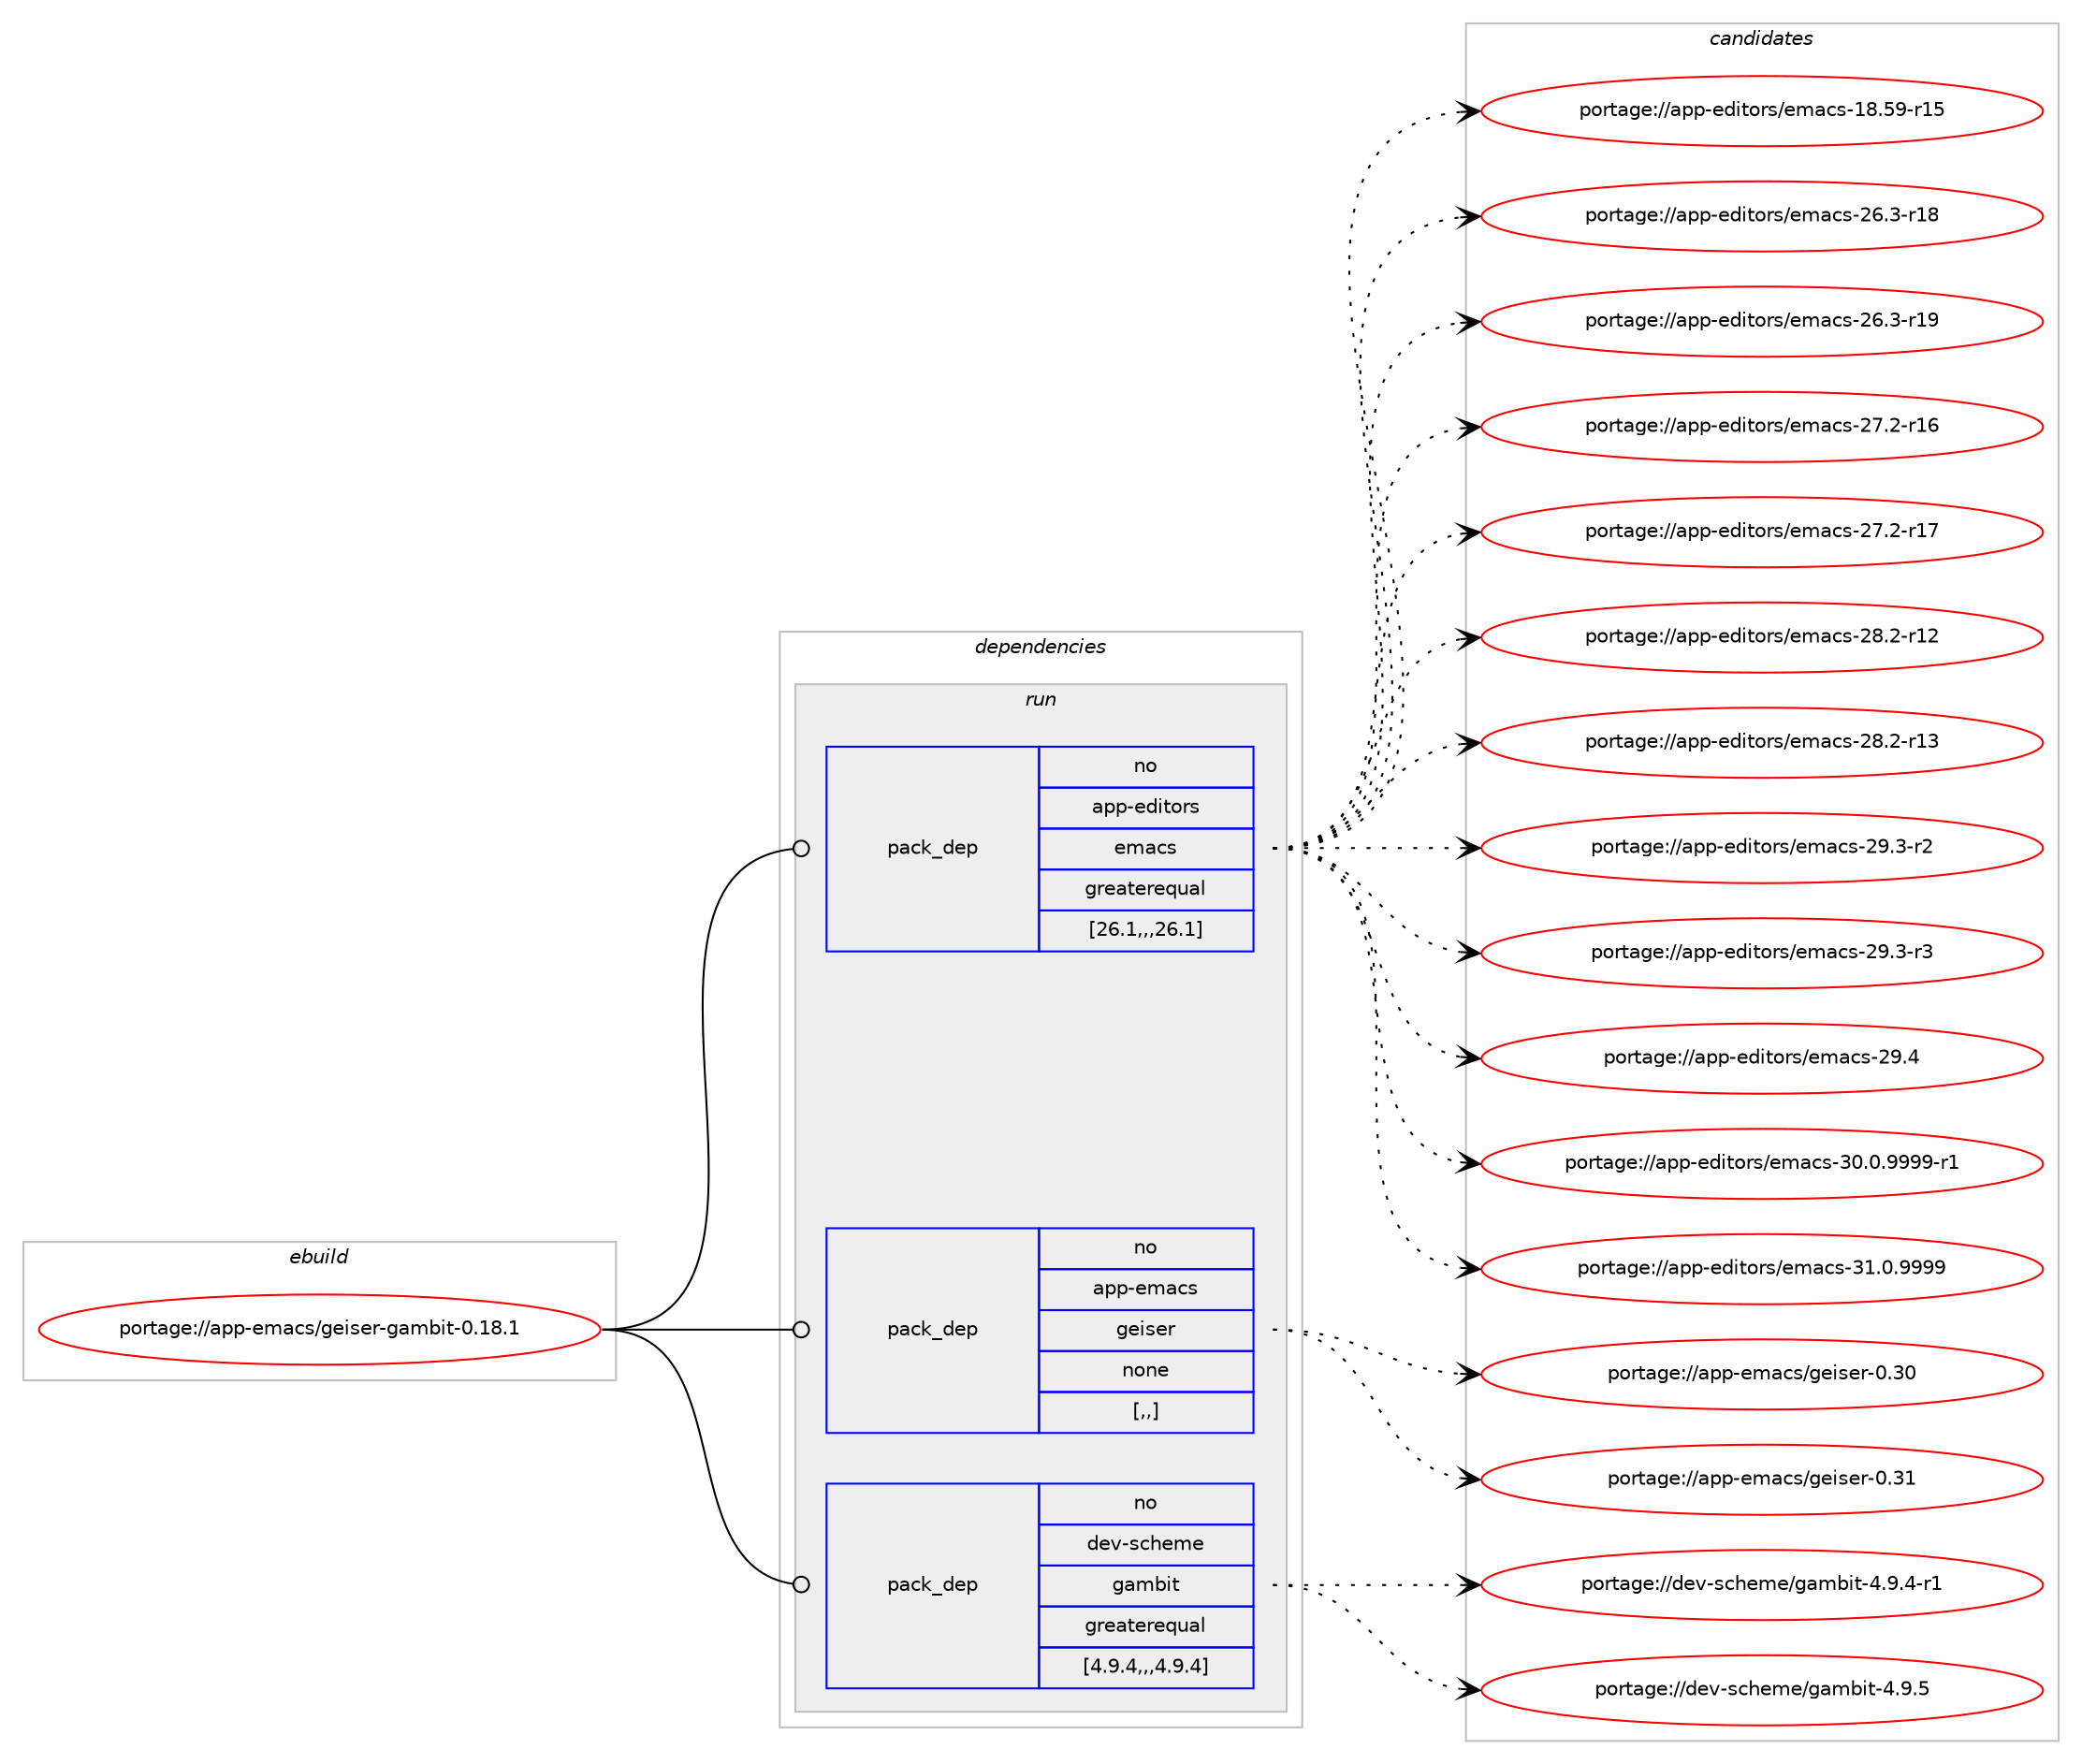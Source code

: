digraph prolog {

# *************
# Graph options
# *************

newrank=true;
concentrate=true;
compound=true;
graph [rankdir=LR,fontname=Helvetica,fontsize=10,ranksep=1.5];#, ranksep=2.5, nodesep=0.2];
edge  [arrowhead=vee];
node  [fontname=Helvetica,fontsize=10];

# **********
# The ebuild
# **********

subgraph cluster_leftcol {
color=gray;
rank=same;
label=<<i>ebuild</i>>;
id [label="portage://app-emacs/geiser-gambit-0.18.1", color=red, width=4, href="../app-emacs/geiser-gambit-0.18.1.svg"];
}

# ****************
# The dependencies
# ****************

subgraph cluster_midcol {
color=gray;
label=<<i>dependencies</i>>;
subgraph cluster_compile {
fillcolor="#eeeeee";
style=filled;
label=<<i>compile</i>>;
}
subgraph cluster_compileandrun {
fillcolor="#eeeeee";
style=filled;
label=<<i>compile and run</i>>;
}
subgraph cluster_run {
fillcolor="#eeeeee";
style=filled;
label=<<i>run</i>>;
subgraph pack16021 {
dependency22213 [label=<<TABLE BORDER="0" CELLBORDER="1" CELLSPACING="0" CELLPADDING="4" WIDTH="220"><TR><TD ROWSPAN="6" CELLPADDING="30">pack_dep</TD></TR><TR><TD WIDTH="110">no</TD></TR><TR><TD>app-editors</TD></TR><TR><TD>emacs</TD></TR><TR><TD>greaterequal</TD></TR><TR><TD>[26.1,,,26.1]</TD></TR></TABLE>>, shape=none, color=blue];
}
id:e -> dependency22213:w [weight=20,style="solid",arrowhead="odot"];
subgraph pack16022 {
dependency22214 [label=<<TABLE BORDER="0" CELLBORDER="1" CELLSPACING="0" CELLPADDING="4" WIDTH="220"><TR><TD ROWSPAN="6" CELLPADDING="30">pack_dep</TD></TR><TR><TD WIDTH="110">no</TD></TR><TR><TD>app-emacs</TD></TR><TR><TD>geiser</TD></TR><TR><TD>none</TD></TR><TR><TD>[,,]</TD></TR></TABLE>>, shape=none, color=blue];
}
id:e -> dependency22214:w [weight=20,style="solid",arrowhead="odot"];
subgraph pack16023 {
dependency22215 [label=<<TABLE BORDER="0" CELLBORDER="1" CELLSPACING="0" CELLPADDING="4" WIDTH="220"><TR><TD ROWSPAN="6" CELLPADDING="30">pack_dep</TD></TR><TR><TD WIDTH="110">no</TD></TR><TR><TD>dev-scheme</TD></TR><TR><TD>gambit</TD></TR><TR><TD>greaterequal</TD></TR><TR><TD>[4.9.4,,,4.9.4]</TD></TR></TABLE>>, shape=none, color=blue];
}
id:e -> dependency22215:w [weight=20,style="solid",arrowhead="odot"];
}
}

# **************
# The candidates
# **************

subgraph cluster_choices {
rank=same;
color=gray;
label=<<i>candidates</i>>;

subgraph choice16021 {
color=black;
nodesep=1;
choice9711211245101100105116111114115471011099799115454956465357451144953 [label="portage://app-editors/emacs-18.59-r15", color=red, width=4,href="../app-editors/emacs-18.59-r15.svg"];
choice97112112451011001051161111141154710110997991154550544651451144956 [label="portage://app-editors/emacs-26.3-r18", color=red, width=4,href="../app-editors/emacs-26.3-r18.svg"];
choice97112112451011001051161111141154710110997991154550544651451144957 [label="portage://app-editors/emacs-26.3-r19", color=red, width=4,href="../app-editors/emacs-26.3-r19.svg"];
choice97112112451011001051161111141154710110997991154550554650451144954 [label="portage://app-editors/emacs-27.2-r16", color=red, width=4,href="../app-editors/emacs-27.2-r16.svg"];
choice97112112451011001051161111141154710110997991154550554650451144955 [label="portage://app-editors/emacs-27.2-r17", color=red, width=4,href="../app-editors/emacs-27.2-r17.svg"];
choice97112112451011001051161111141154710110997991154550564650451144950 [label="portage://app-editors/emacs-28.2-r12", color=red, width=4,href="../app-editors/emacs-28.2-r12.svg"];
choice97112112451011001051161111141154710110997991154550564650451144951 [label="portage://app-editors/emacs-28.2-r13", color=red, width=4,href="../app-editors/emacs-28.2-r13.svg"];
choice971121124510110010511611111411547101109979911545505746514511450 [label="portage://app-editors/emacs-29.3-r2", color=red, width=4,href="../app-editors/emacs-29.3-r2.svg"];
choice971121124510110010511611111411547101109979911545505746514511451 [label="portage://app-editors/emacs-29.3-r3", color=red, width=4,href="../app-editors/emacs-29.3-r3.svg"];
choice97112112451011001051161111141154710110997991154550574652 [label="portage://app-editors/emacs-29.4", color=red, width=4,href="../app-editors/emacs-29.4.svg"];
choice9711211245101100105116111114115471011099799115455148464846575757574511449 [label="portage://app-editors/emacs-30.0.9999-r1", color=red, width=4,href="../app-editors/emacs-30.0.9999-r1.svg"];
choice971121124510110010511611111411547101109979911545514946484657575757 [label="portage://app-editors/emacs-31.0.9999", color=red, width=4,href="../app-editors/emacs-31.0.9999.svg"];
dependency22213:e -> choice9711211245101100105116111114115471011099799115454956465357451144953:w [style=dotted,weight="100"];
dependency22213:e -> choice97112112451011001051161111141154710110997991154550544651451144956:w [style=dotted,weight="100"];
dependency22213:e -> choice97112112451011001051161111141154710110997991154550544651451144957:w [style=dotted,weight="100"];
dependency22213:e -> choice97112112451011001051161111141154710110997991154550554650451144954:w [style=dotted,weight="100"];
dependency22213:e -> choice97112112451011001051161111141154710110997991154550554650451144955:w [style=dotted,weight="100"];
dependency22213:e -> choice97112112451011001051161111141154710110997991154550564650451144950:w [style=dotted,weight="100"];
dependency22213:e -> choice97112112451011001051161111141154710110997991154550564650451144951:w [style=dotted,weight="100"];
dependency22213:e -> choice971121124510110010511611111411547101109979911545505746514511450:w [style=dotted,weight="100"];
dependency22213:e -> choice971121124510110010511611111411547101109979911545505746514511451:w [style=dotted,weight="100"];
dependency22213:e -> choice97112112451011001051161111141154710110997991154550574652:w [style=dotted,weight="100"];
dependency22213:e -> choice9711211245101100105116111114115471011099799115455148464846575757574511449:w [style=dotted,weight="100"];
dependency22213:e -> choice971121124510110010511611111411547101109979911545514946484657575757:w [style=dotted,weight="100"];
}
subgraph choice16022 {
color=black;
nodesep=1;
choice97112112451011099799115471031011051151011144548465148 [label="portage://app-emacs/geiser-0.30", color=red, width=4,href="../app-emacs/geiser-0.30.svg"];
choice97112112451011099799115471031011051151011144548465149 [label="portage://app-emacs/geiser-0.31", color=red, width=4,href="../app-emacs/geiser-0.31.svg"];
dependency22214:e -> choice97112112451011099799115471031011051151011144548465148:w [style=dotted,weight="100"];
dependency22214:e -> choice97112112451011099799115471031011051151011144548465149:w [style=dotted,weight="100"];
}
subgraph choice16023 {
color=black;
nodesep=1;
choice10010111845115991041011091014710397109981051164552465746524511449 [label="portage://dev-scheme/gambit-4.9.4-r1", color=red, width=4,href="../dev-scheme/gambit-4.9.4-r1.svg"];
choice1001011184511599104101109101471039710998105116455246574653 [label="portage://dev-scheme/gambit-4.9.5", color=red, width=4,href="../dev-scheme/gambit-4.9.5.svg"];
dependency22215:e -> choice10010111845115991041011091014710397109981051164552465746524511449:w [style=dotted,weight="100"];
dependency22215:e -> choice1001011184511599104101109101471039710998105116455246574653:w [style=dotted,weight="100"];
}
}

}
